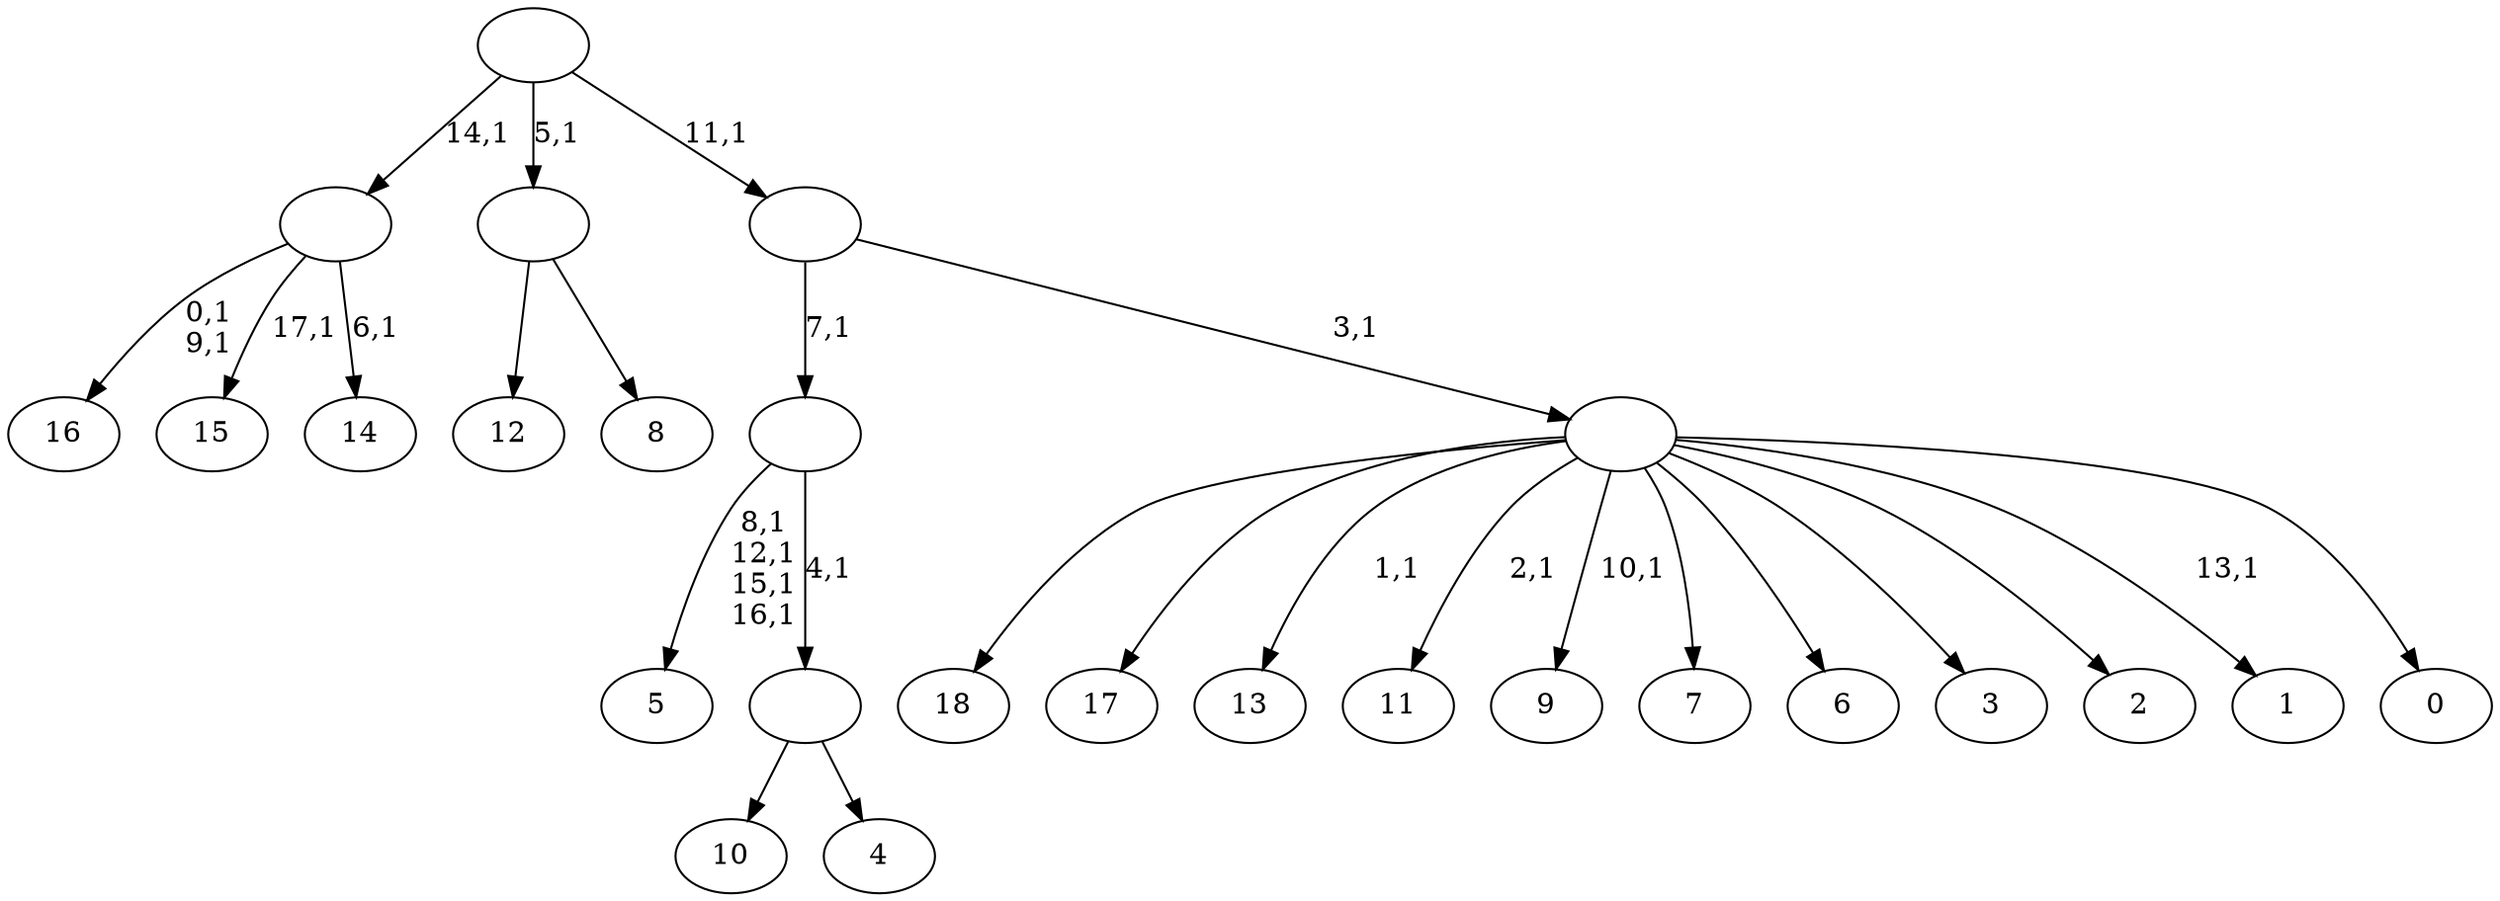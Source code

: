 digraph T {
	37 [label="18"]
	36 [label="17"]
	35 [label="16"]
	32 [label="15"]
	30 [label="14"]
	28 [label=""]
	27 [label="13"]
	25 [label="12"]
	24 [label="11"]
	22 [label="10"]
	21 [label="9"]
	19 [label="8"]
	18 [label=""]
	17 [label="7"]
	16 [label="6"]
	15 [label="5"]
	10 [label="4"]
	9 [label=""]
	8 [label=""]
	7 [label="3"]
	6 [label="2"]
	5 [label="1"]
	3 [label="0"]
	2 [label=""]
	1 [label=""]
	0 [label=""]
	28 -> 30 [label="6,1"]
	28 -> 32 [label="17,1"]
	28 -> 35 [label="0,1\n9,1"]
	18 -> 25 [label=""]
	18 -> 19 [label=""]
	9 -> 22 [label=""]
	9 -> 10 [label=""]
	8 -> 15 [label="8,1\n12,1\n15,1\n16,1"]
	8 -> 9 [label="4,1"]
	2 -> 5 [label="13,1"]
	2 -> 21 [label="10,1"]
	2 -> 24 [label="2,1"]
	2 -> 27 [label="1,1"]
	2 -> 37 [label=""]
	2 -> 36 [label=""]
	2 -> 17 [label=""]
	2 -> 16 [label=""]
	2 -> 7 [label=""]
	2 -> 6 [label=""]
	2 -> 3 [label=""]
	1 -> 8 [label="7,1"]
	1 -> 2 [label="3,1"]
	0 -> 28 [label="14,1"]
	0 -> 18 [label="5,1"]
	0 -> 1 [label="11,1"]
}
